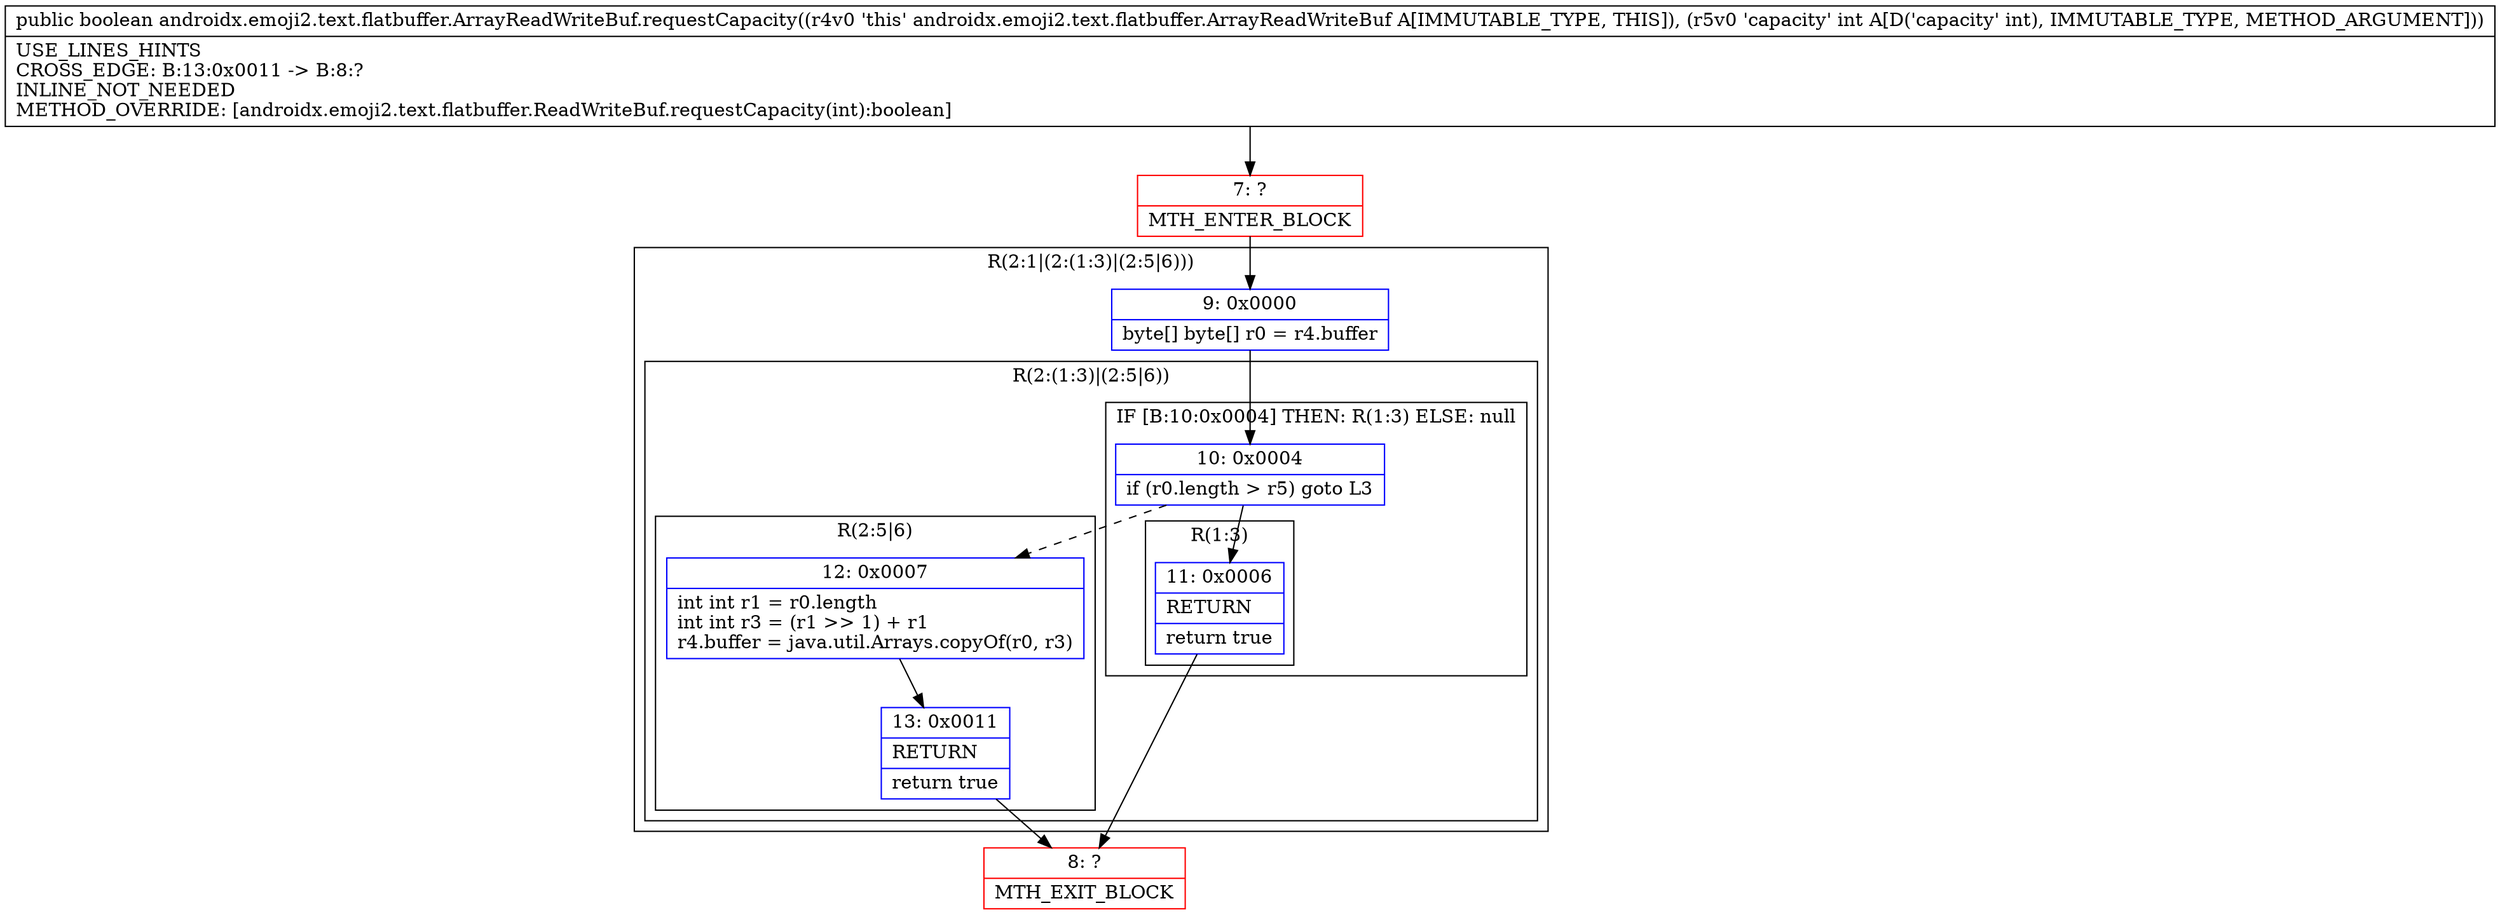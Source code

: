 digraph "CFG forandroidx.emoji2.text.flatbuffer.ArrayReadWriteBuf.requestCapacity(I)Z" {
subgraph cluster_Region_1061386262 {
label = "R(2:1|(2:(1:3)|(2:5|6)))";
node [shape=record,color=blue];
Node_9 [shape=record,label="{9\:\ 0x0000|byte[] byte[] r0 = r4.buffer\l}"];
subgraph cluster_Region_455563954 {
label = "R(2:(1:3)|(2:5|6))";
node [shape=record,color=blue];
subgraph cluster_IfRegion_1227575002 {
label = "IF [B:10:0x0004] THEN: R(1:3) ELSE: null";
node [shape=record,color=blue];
Node_10 [shape=record,label="{10\:\ 0x0004|if (r0.length \> r5) goto L3\l}"];
subgraph cluster_Region_197683759 {
label = "R(1:3)";
node [shape=record,color=blue];
Node_11 [shape=record,label="{11\:\ 0x0006|RETURN\l|return true\l}"];
}
}
subgraph cluster_Region_285363010 {
label = "R(2:5|6)";
node [shape=record,color=blue];
Node_12 [shape=record,label="{12\:\ 0x0007|int int r1 = r0.length\lint int r3 = (r1 \>\> 1) + r1\lr4.buffer = java.util.Arrays.copyOf(r0, r3)\l}"];
Node_13 [shape=record,label="{13\:\ 0x0011|RETURN\l|return true\l}"];
}
}
}
Node_7 [shape=record,color=red,label="{7\:\ ?|MTH_ENTER_BLOCK\l}"];
Node_8 [shape=record,color=red,label="{8\:\ ?|MTH_EXIT_BLOCK\l}"];
MethodNode[shape=record,label="{public boolean androidx.emoji2.text.flatbuffer.ArrayReadWriteBuf.requestCapacity((r4v0 'this' androidx.emoji2.text.flatbuffer.ArrayReadWriteBuf A[IMMUTABLE_TYPE, THIS]), (r5v0 'capacity' int A[D('capacity' int), IMMUTABLE_TYPE, METHOD_ARGUMENT]))  | USE_LINES_HINTS\lCROSS_EDGE: B:13:0x0011 \-\> B:8:?\lINLINE_NOT_NEEDED\lMETHOD_OVERRIDE: [androidx.emoji2.text.flatbuffer.ReadWriteBuf.requestCapacity(int):boolean]\l}"];
MethodNode -> Node_7;Node_9 -> Node_10;
Node_10 -> Node_11;
Node_10 -> Node_12[style=dashed];
Node_11 -> Node_8;
Node_12 -> Node_13;
Node_13 -> Node_8;
Node_7 -> Node_9;
}

